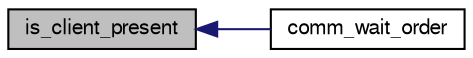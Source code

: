 digraph G
{
  bgcolor="transparent";
  edge [fontname="FreeSans",fontsize="10",labelfontname="FreeSans",labelfontsize="10"];
  node [fontname="FreeSans",fontsize="10",shape=record];
  rankdir=LR;
  Node1 [label="is_client_present",height=0.2,width=0.4,color="black", fillcolor="grey75", style="filled" fontcolor="black"];
  Node1 -> Node2 [dir=back,color="midnightblue",fontsize="10",style="solid",fontname="FreeSans"];
  Node2 [label="comm_wait_order",height=0.2,width=0.4,color="black",URL="$comm_8h.html#ae6a440e81d4192ba998ac45d1025b21f",tooltip="This function waits for the attack order of the client. Meanwhile, it processes all..."];
}
